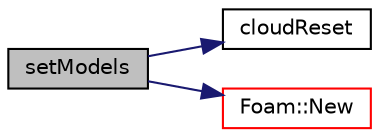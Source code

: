 digraph "setModels"
{
  bgcolor="transparent";
  edge [fontname="Helvetica",fontsize="10",labelfontname="Helvetica",labelfontsize="10"];
  node [fontname="Helvetica",fontsize="10",shape=record];
  rankdir="LR";
  Node1 [label="setModels",height=0.2,width=0.4,color="black", fillcolor="grey75", style="filled", fontcolor="black"];
  Node1 -> Node2 [color="midnightblue",fontsize="10",style="solid",fontname="Helvetica"];
  Node2 [label="cloudReset",height=0.2,width=0.4,color="black",URL="$a02497.html#a48acfba07e97589cc462ece4a1e38fc4",tooltip="Reset state of cloud. "];
  Node1 -> Node3 [color="midnightblue",fontsize="10",style="solid",fontname="Helvetica"];
  Node3 [label="Foam::New",height=0.2,width=0.4,color="red",URL="$a10936.html#a9d62cf14554c95e83f83f14909d9e0ec"];
}
